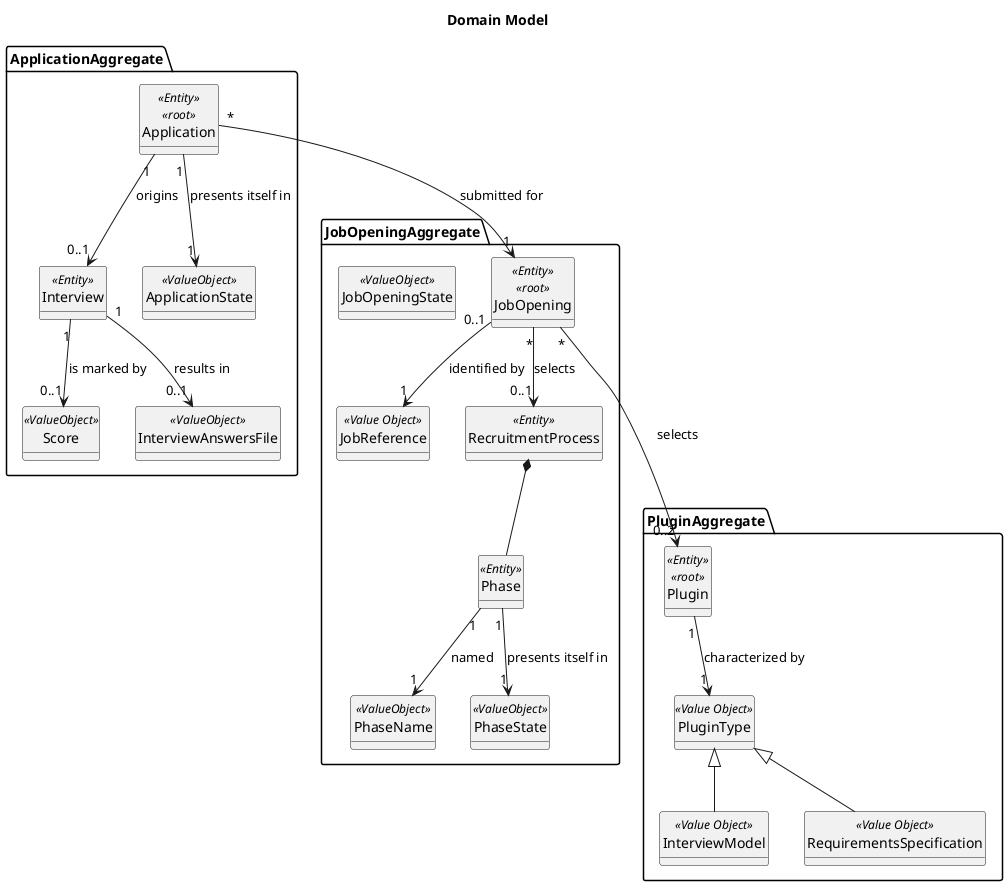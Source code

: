 @startuml
'skinparam linetype ortho
'left to right direction
hide circle
hide methods
title Domain Model

package JobOpeningAggregate {

class JobOpening <<Entity>> \n <<root>>{
}
class JobOpeningState <<ValueObject>>
class JobReference <<Value Object>> {}
class RecruitmentProcess <<Entity>>{}
class Phase <<Entity>>{}
class PhaseName <<ValueObject>>
class PhaseState <<ValueObject>>

}

package ApplicationAggregate {

class Application <<Entity>> \n <<root>>{}
class Interview<<Entity>>{}
class Score <<ValueObject>>
class ApplicationState <<ValueObject>>
class InterviewAnswersFile <<ValueObject>>
}


package PluginAggregate {
class Plugin <<Entity>> \n <<root>>{
}
class PluginType  <<Value Object>>
class InterviewModel<<Value Object>>{}
class RequirementsSpecification <<Value Object>>{}
}


Plugin "1" --> "1" PluginType : characterized by
PluginType <|-- RequirementsSpecification
PluginType <|-- InterviewModel


JobOpening "0..1" --> "1" JobReference : identified by
JobOpening "*" ---> "0..2" Plugin : selects
JobOpening "*" --> "0..1" RecruitmentProcess : selects


Application "*" --> "1" JobOpening : submitted for
Application "1" --> "0..1" Interview : origins
Application "1" --> "1" ApplicationState : presents itself in


Interview "1" --> "0..1" Score : is marked by
Interview "1" --> "0..1" InterviewAnswersFile : results in





RecruitmentProcess *-- Phase
Phase "1" --> "1" PhaseName : named
Phase "1" --> "1" PhaseState : presents itself in



@enduml